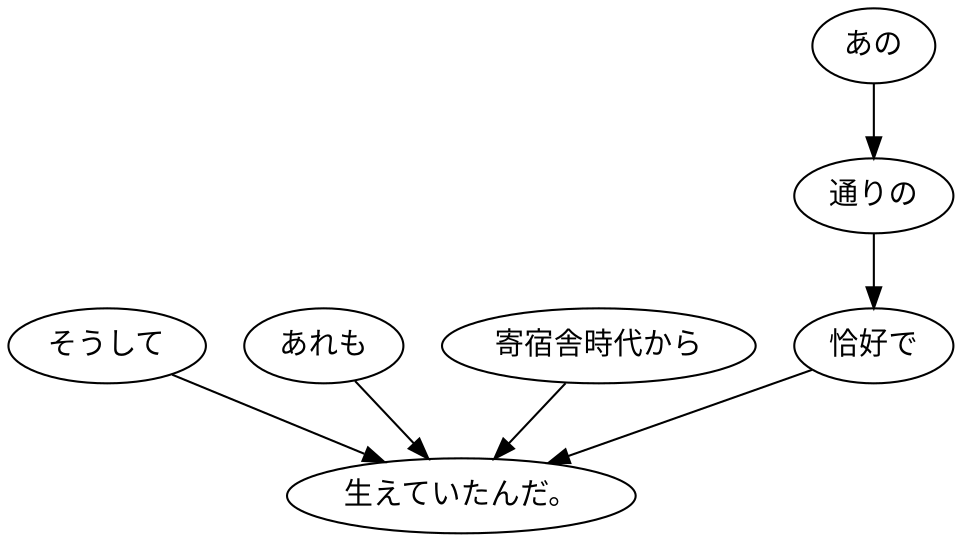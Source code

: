 digraph graph6078 {
	node0 [label="そうして"];
	node1 [label="あれも"];
	node2 [label="寄宿舎時代から"];
	node3 [label="あの"];
	node4 [label="通りの"];
	node5 [label="恰好で"];
	node6 [label="生えていたんだ。"];
	node0 -> node6;
	node1 -> node6;
	node2 -> node6;
	node3 -> node4;
	node4 -> node5;
	node5 -> node6;
}
